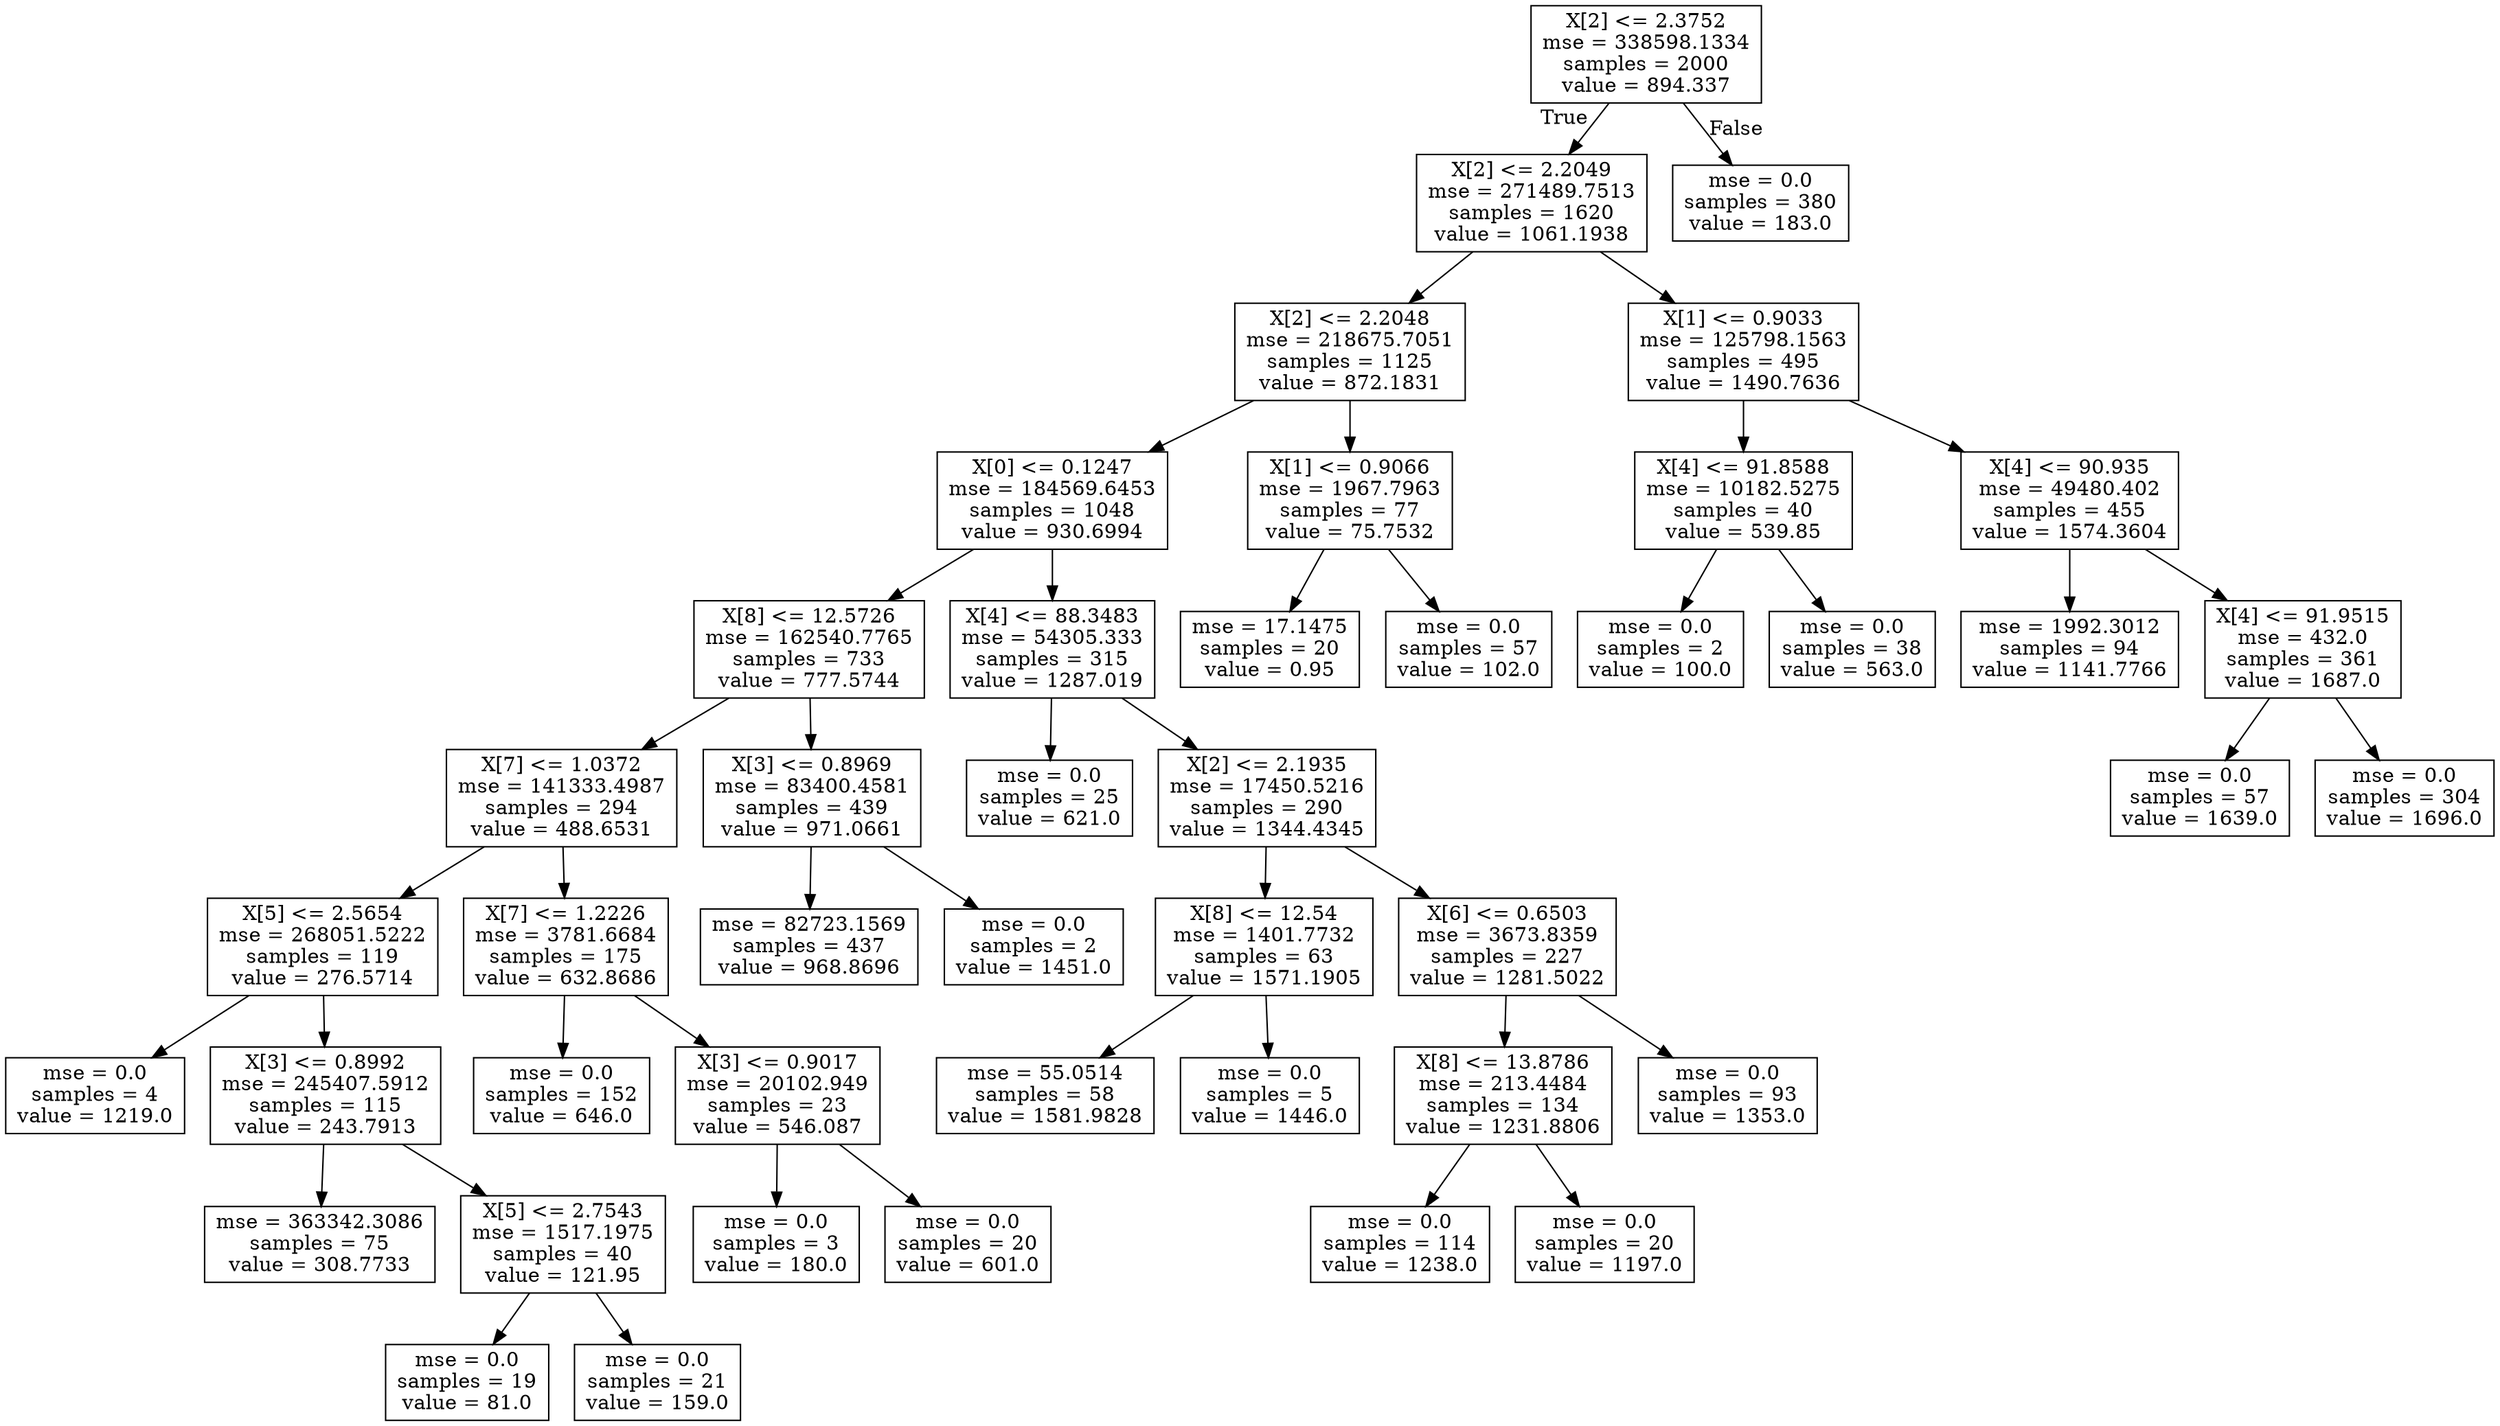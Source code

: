 digraph Tree {
node [shape=box] ;
0 [label="X[2] <= 2.3752\nmse = 338598.1334\nsamples = 2000\nvalue = 894.337"] ;
1 [label="X[2] <= 2.2049\nmse = 271489.7513\nsamples = 1620\nvalue = 1061.1938"] ;
0 -> 1 [labeldistance=2.5, labelangle=45, headlabel="True"] ;
2 [label="X[2] <= 2.2048\nmse = 218675.7051\nsamples = 1125\nvalue = 872.1831"] ;
1 -> 2 ;
3 [label="X[0] <= 0.1247\nmse = 184569.6453\nsamples = 1048\nvalue = 930.6994"] ;
2 -> 3 ;
4 [label="X[8] <= 12.5726\nmse = 162540.7765\nsamples = 733\nvalue = 777.5744"] ;
3 -> 4 ;
5 [label="X[7] <= 1.0372\nmse = 141333.4987\nsamples = 294\nvalue = 488.6531"] ;
4 -> 5 ;
6 [label="X[5] <= 2.5654\nmse = 268051.5222\nsamples = 119\nvalue = 276.5714"] ;
5 -> 6 ;
7 [label="mse = 0.0\nsamples = 4\nvalue = 1219.0"] ;
6 -> 7 ;
8 [label="X[3] <= 0.8992\nmse = 245407.5912\nsamples = 115\nvalue = 243.7913"] ;
6 -> 8 ;
9 [label="mse = 363342.3086\nsamples = 75\nvalue = 308.7733"] ;
8 -> 9 ;
10 [label="X[5] <= 2.7543\nmse = 1517.1975\nsamples = 40\nvalue = 121.95"] ;
8 -> 10 ;
11 [label="mse = 0.0\nsamples = 19\nvalue = 81.0"] ;
10 -> 11 ;
12 [label="mse = 0.0\nsamples = 21\nvalue = 159.0"] ;
10 -> 12 ;
13 [label="X[7] <= 1.2226\nmse = 3781.6684\nsamples = 175\nvalue = 632.8686"] ;
5 -> 13 ;
14 [label="mse = 0.0\nsamples = 152\nvalue = 646.0"] ;
13 -> 14 ;
15 [label="X[3] <= 0.9017\nmse = 20102.949\nsamples = 23\nvalue = 546.087"] ;
13 -> 15 ;
16 [label="mse = 0.0\nsamples = 3\nvalue = 180.0"] ;
15 -> 16 ;
17 [label="mse = 0.0\nsamples = 20\nvalue = 601.0"] ;
15 -> 17 ;
18 [label="X[3] <= 0.8969\nmse = 83400.4581\nsamples = 439\nvalue = 971.0661"] ;
4 -> 18 ;
19 [label="mse = 82723.1569\nsamples = 437\nvalue = 968.8696"] ;
18 -> 19 ;
20 [label="mse = 0.0\nsamples = 2\nvalue = 1451.0"] ;
18 -> 20 ;
21 [label="X[4] <= 88.3483\nmse = 54305.333\nsamples = 315\nvalue = 1287.019"] ;
3 -> 21 ;
22 [label="mse = 0.0\nsamples = 25\nvalue = 621.0"] ;
21 -> 22 ;
23 [label="X[2] <= 2.1935\nmse = 17450.5216\nsamples = 290\nvalue = 1344.4345"] ;
21 -> 23 ;
24 [label="X[8] <= 12.54\nmse = 1401.7732\nsamples = 63\nvalue = 1571.1905"] ;
23 -> 24 ;
25 [label="mse = 55.0514\nsamples = 58\nvalue = 1581.9828"] ;
24 -> 25 ;
26 [label="mse = 0.0\nsamples = 5\nvalue = 1446.0"] ;
24 -> 26 ;
27 [label="X[6] <= 0.6503\nmse = 3673.8359\nsamples = 227\nvalue = 1281.5022"] ;
23 -> 27 ;
28 [label="X[8] <= 13.8786\nmse = 213.4484\nsamples = 134\nvalue = 1231.8806"] ;
27 -> 28 ;
29 [label="mse = 0.0\nsamples = 114\nvalue = 1238.0"] ;
28 -> 29 ;
30 [label="mse = 0.0\nsamples = 20\nvalue = 1197.0"] ;
28 -> 30 ;
31 [label="mse = 0.0\nsamples = 93\nvalue = 1353.0"] ;
27 -> 31 ;
32 [label="X[1] <= 0.9066\nmse = 1967.7963\nsamples = 77\nvalue = 75.7532"] ;
2 -> 32 ;
33 [label="mse = 17.1475\nsamples = 20\nvalue = 0.95"] ;
32 -> 33 ;
34 [label="mse = 0.0\nsamples = 57\nvalue = 102.0"] ;
32 -> 34 ;
35 [label="X[1] <= 0.9033\nmse = 125798.1563\nsamples = 495\nvalue = 1490.7636"] ;
1 -> 35 ;
36 [label="X[4] <= 91.8588\nmse = 10182.5275\nsamples = 40\nvalue = 539.85"] ;
35 -> 36 ;
37 [label="mse = 0.0\nsamples = 2\nvalue = 100.0"] ;
36 -> 37 ;
38 [label="mse = 0.0\nsamples = 38\nvalue = 563.0"] ;
36 -> 38 ;
39 [label="X[4] <= 90.935\nmse = 49480.402\nsamples = 455\nvalue = 1574.3604"] ;
35 -> 39 ;
40 [label="mse = 1992.3012\nsamples = 94\nvalue = 1141.7766"] ;
39 -> 40 ;
41 [label="X[4] <= 91.9515\nmse = 432.0\nsamples = 361\nvalue = 1687.0"] ;
39 -> 41 ;
42 [label="mse = 0.0\nsamples = 57\nvalue = 1639.0"] ;
41 -> 42 ;
43 [label="mse = 0.0\nsamples = 304\nvalue = 1696.0"] ;
41 -> 43 ;
44 [label="mse = 0.0\nsamples = 380\nvalue = 183.0"] ;
0 -> 44 [labeldistance=2.5, labelangle=-45, headlabel="False"] ;
}